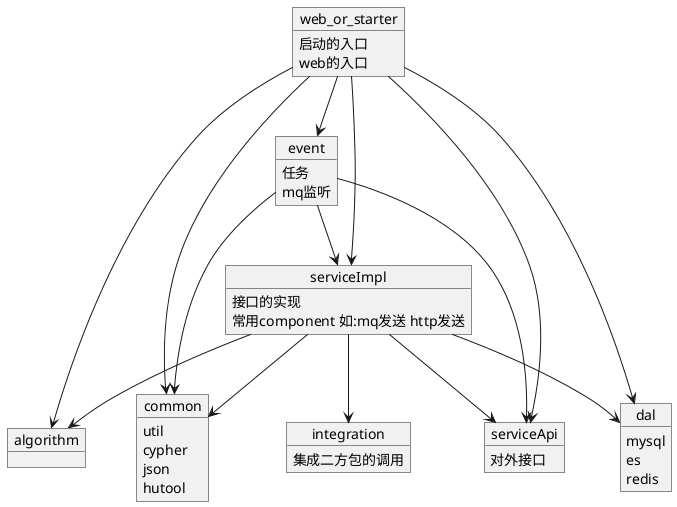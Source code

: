 @startuml
object algorithm
object integration{
    集成二方包的调用
}
object common{
util
cypher
json
hutool
}
object event{
任务
mq监听
}
object serviceApi{
对外接口
}
object serviceImpl{
接口的实现
常用component 如:mq发送 http发送
}
object dal{
mysql
es
redis
}
object web_or_starter{
启动的入口
web的入口
}

web_or_starter --> dal
web_or_starter --> serviceApi
web_or_starter --> serviceImpl
web_or_starter --> event
web_or_starter --> common
web_or_starter --> algorithm

serviceImpl --> serviceApi
serviceImpl --> dal
serviceImpl --> common
serviceImpl --> algorithm
serviceImpl --> integration

event --> serviceApi
event --> serviceImpl
event --> common


@enduml
